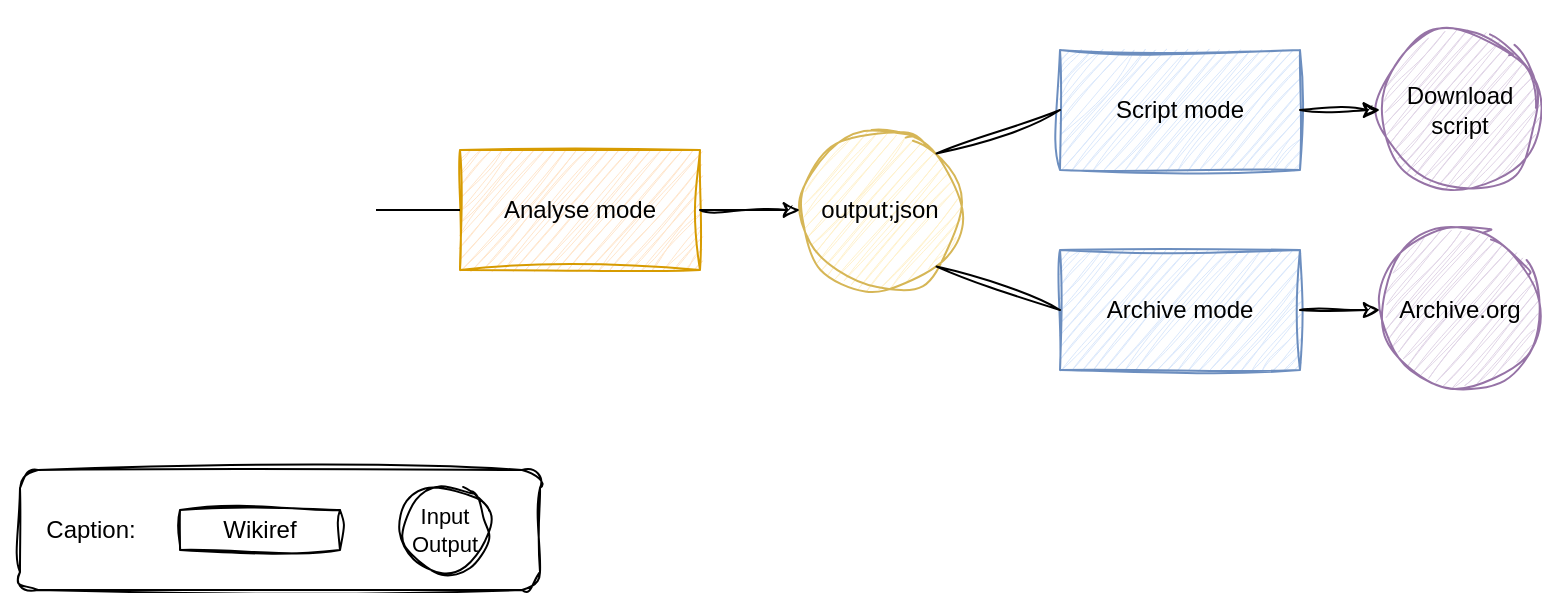<mxfile version="21.1.7" type="github">
  <diagram name="Page-1" id="VJtyxQ2RTHAD36A3p6ny">
    <mxGraphModel dx="1372" dy="779" grid="1" gridSize="10" guides="1" tooltips="1" connect="1" arrows="1" fold="1" page="1" pageScale="1" pageWidth="850" pageHeight="1100" math="0" shadow="0">
      <root>
        <mxCell id="0" />
        <mxCell id="1" parent="0" />
        <mxCell id="B_pbxZE5xbWOFdOlRSbC-5" value="" style="rounded=1;whiteSpace=wrap;html=1;glass=0;sketch=1;curveFitting=1;jiggle=2;" vertex="1" parent="1">
          <mxGeometry x="50" y="270" width="260" height="60" as="geometry" />
        </mxCell>
        <mxCell id="R2AB_OP7W7jM0Jj_TJfU-1" value="" style="shape=image;verticalLabelPosition=bottom;labelBackgroundColor=default;verticalAlign=top;aspect=fixed;imageAspect=0;image=https://upload.wikimedia.org/wikipedia/commons/thumb/d/dd/MediaWiki-2020-logo.svg/1200px-MediaWiki-2020-logo.svg.png;" parent="1" vertex="1">
          <mxGeometry x="40" y="35.56" width="188" height="208.89" as="geometry" />
        </mxCell>
        <mxCell id="R2AB_OP7W7jM0Jj_TJfU-2" value="Analyse mode" style="rounded=0;whiteSpace=wrap;html=1;fillColor=#ffe6cc;strokeColor=#d79b00;sketch=1;curveFitting=1;jiggle=2;" parent="1" vertex="1">
          <mxGeometry x="270" y="110" width="120" height="60" as="geometry" />
        </mxCell>
        <mxCell id="R2AB_OP7W7jM0Jj_TJfU-3" value="Script mode" style="rounded=0;whiteSpace=wrap;html=1;fillColor=#dae8fc;strokeColor=#6c8ebf;sketch=1;curveFitting=1;jiggle=2;" parent="1" vertex="1">
          <mxGeometry x="570" y="60" width="120" height="60" as="geometry" />
        </mxCell>
        <mxCell id="R2AB_OP7W7jM0Jj_TJfU-4" value="Archive mode" style="rounded=0;whiteSpace=wrap;html=1;fillColor=#dae8fc;strokeColor=#6c8ebf;sketch=1;curveFitting=1;jiggle=2;" parent="1" vertex="1">
          <mxGeometry x="570" y="160" width="120" height="60" as="geometry" />
        </mxCell>
        <mxCell id="R2AB_OP7W7jM0Jj_TJfU-5" value="output;json" style="ellipse;whiteSpace=wrap;html=1;aspect=fixed;fillColor=#fff2cc;strokeColor=#d6b656;sketch=1;curveFitting=1;jiggle=2;" parent="1" vertex="1">
          <mxGeometry x="440" y="100" width="80" height="80" as="geometry" />
        </mxCell>
        <mxCell id="R2AB_OP7W7jM0Jj_TJfU-7" value="" style="endArrow=classic;html=1;rounded=0;exitX=1;exitY=0.5;exitDx=0;exitDy=0;entryX=0;entryY=0.5;entryDx=0;entryDy=0;sketch=1;curveFitting=1;jiggle=2;" parent="1" source="R2AB_OP7W7jM0Jj_TJfU-2" target="R2AB_OP7W7jM0Jj_TJfU-5" edge="1">
          <mxGeometry width="50" height="50" relative="1" as="geometry">
            <mxPoint x="400" y="240" as="sourcePoint" />
            <mxPoint x="450" y="190" as="targetPoint" />
          </mxGeometry>
        </mxCell>
        <mxCell id="R2AB_OP7W7jM0Jj_TJfU-11" value="Archive.org" style="ellipse;whiteSpace=wrap;html=1;aspect=fixed;fillColor=#e1d5e7;strokeColor=#9673a6;sketch=1;curveFitting=1;jiggle=2;" parent="1" vertex="1">
          <mxGeometry x="730" y="150" width="80" height="80" as="geometry" />
        </mxCell>
        <mxCell id="R2AB_OP7W7jM0Jj_TJfU-12" value="&lt;div&gt;Download&lt;/div&gt;&lt;div&gt;script&lt;/div&gt;" style="ellipse;whiteSpace=wrap;html=1;aspect=fixed;fillColor=#e1d5e7;strokeColor=#9673a6;sketch=1;curveFitting=1;jiggle=2;" parent="1" vertex="1">
          <mxGeometry x="730" y="50" width="80" height="80" as="geometry" />
        </mxCell>
        <mxCell id="R2AB_OP7W7jM0Jj_TJfU-13" value="" style="endArrow=classic;html=1;rounded=0;exitX=1;exitY=0.5;exitDx=0;exitDy=0;sketch=1;curveFitting=1;jiggle=2;" parent="1" source="R2AB_OP7W7jM0Jj_TJfU-3" target="R2AB_OP7W7jM0Jj_TJfU-12" edge="1">
          <mxGeometry width="50" height="50" relative="1" as="geometry">
            <mxPoint x="400" y="240" as="sourcePoint" />
            <mxPoint x="450" y="190" as="targetPoint" />
          </mxGeometry>
        </mxCell>
        <mxCell id="R2AB_OP7W7jM0Jj_TJfU-16" value="" style="endArrow=classic;html=1;rounded=0;entryX=0;entryY=0.5;entryDx=0;entryDy=0;sketch=1;curveFitting=1;jiggle=2;" parent="1" source="R2AB_OP7W7jM0Jj_TJfU-4" target="R2AB_OP7W7jM0Jj_TJfU-11" edge="1">
          <mxGeometry width="50" height="50" relative="1" as="geometry">
            <mxPoint x="400" y="240" as="sourcePoint" />
            <mxPoint x="450" y="190" as="targetPoint" />
          </mxGeometry>
        </mxCell>
        <mxCell id="R2AB_OP7W7jM0Jj_TJfU-18" value="" style="endArrow=none;html=1;rounded=0;exitX=1;exitY=0.5;exitDx=0;exitDy=0;" parent="1" source="R2AB_OP7W7jM0Jj_TJfU-1" target="R2AB_OP7W7jM0Jj_TJfU-2" edge="1">
          <mxGeometry width="50" height="50" relative="1" as="geometry">
            <mxPoint x="320" y="280" as="sourcePoint" />
            <mxPoint x="370" y="230" as="targetPoint" />
          </mxGeometry>
        </mxCell>
        <mxCell id="R2AB_OP7W7jM0Jj_TJfU-19" value="" style="endArrow=none;html=1;rounded=0;entryX=0;entryY=0.5;entryDx=0;entryDy=0;exitX=1;exitY=0;exitDx=0;exitDy=0;sketch=1;curveFitting=1;jiggle=2;" parent="1" source="R2AB_OP7W7jM0Jj_TJfU-5" target="R2AB_OP7W7jM0Jj_TJfU-3" edge="1">
          <mxGeometry width="50" height="50" relative="1" as="geometry">
            <mxPoint x="440" y="280" as="sourcePoint" />
            <mxPoint x="490" y="230" as="targetPoint" />
          </mxGeometry>
        </mxCell>
        <mxCell id="R2AB_OP7W7jM0Jj_TJfU-20" value="" style="endArrow=none;html=1;rounded=0;entryX=0;entryY=0.5;entryDx=0;entryDy=0;exitX=1;exitY=1;exitDx=0;exitDy=0;sketch=1;curveFitting=1;jiggle=2;" parent="1" source="R2AB_OP7W7jM0Jj_TJfU-5" target="R2AB_OP7W7jM0Jj_TJfU-4" edge="1">
          <mxGeometry width="50" height="50" relative="1" as="geometry">
            <mxPoint x="470" y="270" as="sourcePoint" />
            <mxPoint x="520" y="220" as="targetPoint" />
          </mxGeometry>
        </mxCell>
        <mxCell id="B_pbxZE5xbWOFdOlRSbC-2" value="Wikiref" style="rounded=0;whiteSpace=wrap;html=1;sketch=1;curveFitting=1;jiggle=2;" vertex="1" parent="1">
          <mxGeometry x="130" y="290" width="80" height="20" as="geometry" />
        </mxCell>
        <mxCell id="B_pbxZE5xbWOFdOlRSbC-3" value="&lt;div style=&quot;font-size: 11px;&quot;&gt;&lt;font style=&quot;font-size: 11px;&quot;&gt;Input&lt;/font&gt;&lt;/div&gt;&lt;div style=&quot;font-size: 11px;&quot;&gt;&lt;font style=&quot;font-size: 11px;&quot;&gt;Output&lt;font style=&quot;font-size: 11px;&quot;&gt;&lt;br&gt;&lt;/font&gt;&lt;/font&gt;&lt;/div&gt;" style="ellipse;whiteSpace=wrap;html=1;aspect=fixed;fontSize=8;sketch=1;curveFitting=1;jiggle=2;" vertex="1" parent="1">
          <mxGeometry x="240" y="277.5" width="45" height="45" as="geometry" />
        </mxCell>
        <mxCell id="B_pbxZE5xbWOFdOlRSbC-4" value="Caption:" style="text;html=1;align=center;verticalAlign=middle;resizable=0;points=[];autosize=1;strokeColor=none;fillColor=none;sketch=1;curveFitting=1;jiggle=2;" vertex="1" parent="1">
          <mxGeometry x="50" y="285" width="70" height="30" as="geometry" />
        </mxCell>
      </root>
    </mxGraphModel>
  </diagram>
</mxfile>
